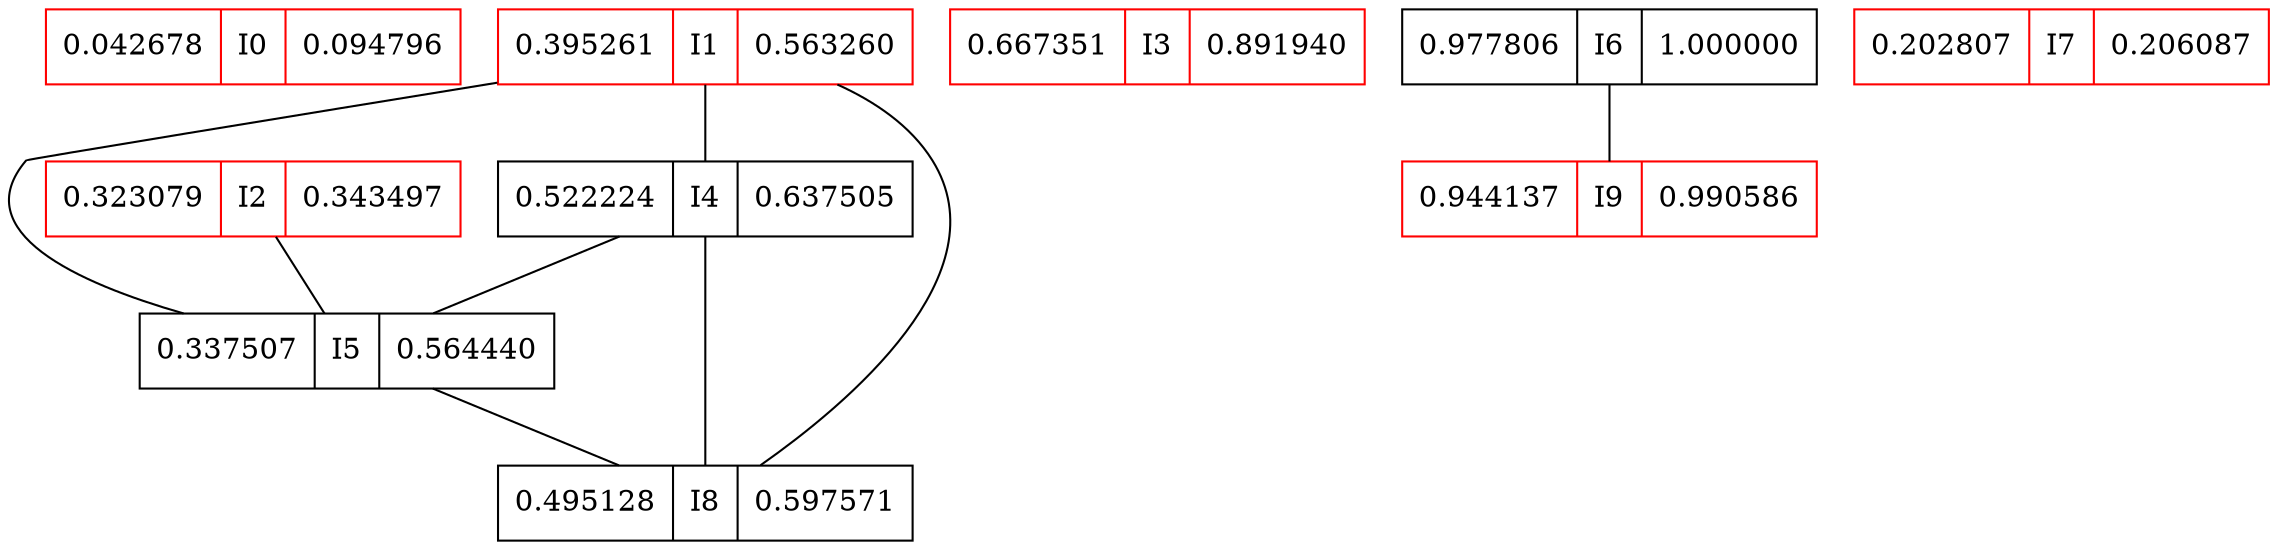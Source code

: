 graph IntervalGraph {
struct0 [shape=record, color=red, label="0.042678|I0|0.094796"]
struct1 [shape=record, color=red, label="0.395261|I1|0.563260"]
struct2 [shape=record, color=red, label="0.323079|I2|0.343497"]
struct3 [shape=record, color=red, label="0.667351|I3|0.891940"]
struct4 [shape=record, color=black, label="0.522224|I4|0.637505"]
struct5 [shape=record, color=black, label="0.337507|I5|0.564440"]
struct6 [shape=record, color=black, label="0.977806|I6|1.000000"]
struct7 [shape=record, color=red, label="0.202807|I7|0.206087"]
struct8 [shape=record, color=black, label="0.495128|I8|0.597571"]
struct9 [shape=record, color=red, label="0.944137|I9|0.990586"]
 struct0;
 struct1 -- struct4;
 struct1 -- struct5;
 struct1 -- struct8;
 struct2 -- struct5;
 struct3;
 struct4 -- struct5;
 struct4 -- struct8;
 struct5 -- struct8;
 struct6 -- struct9;
 struct7;
 struct8;
 struct9;
}
